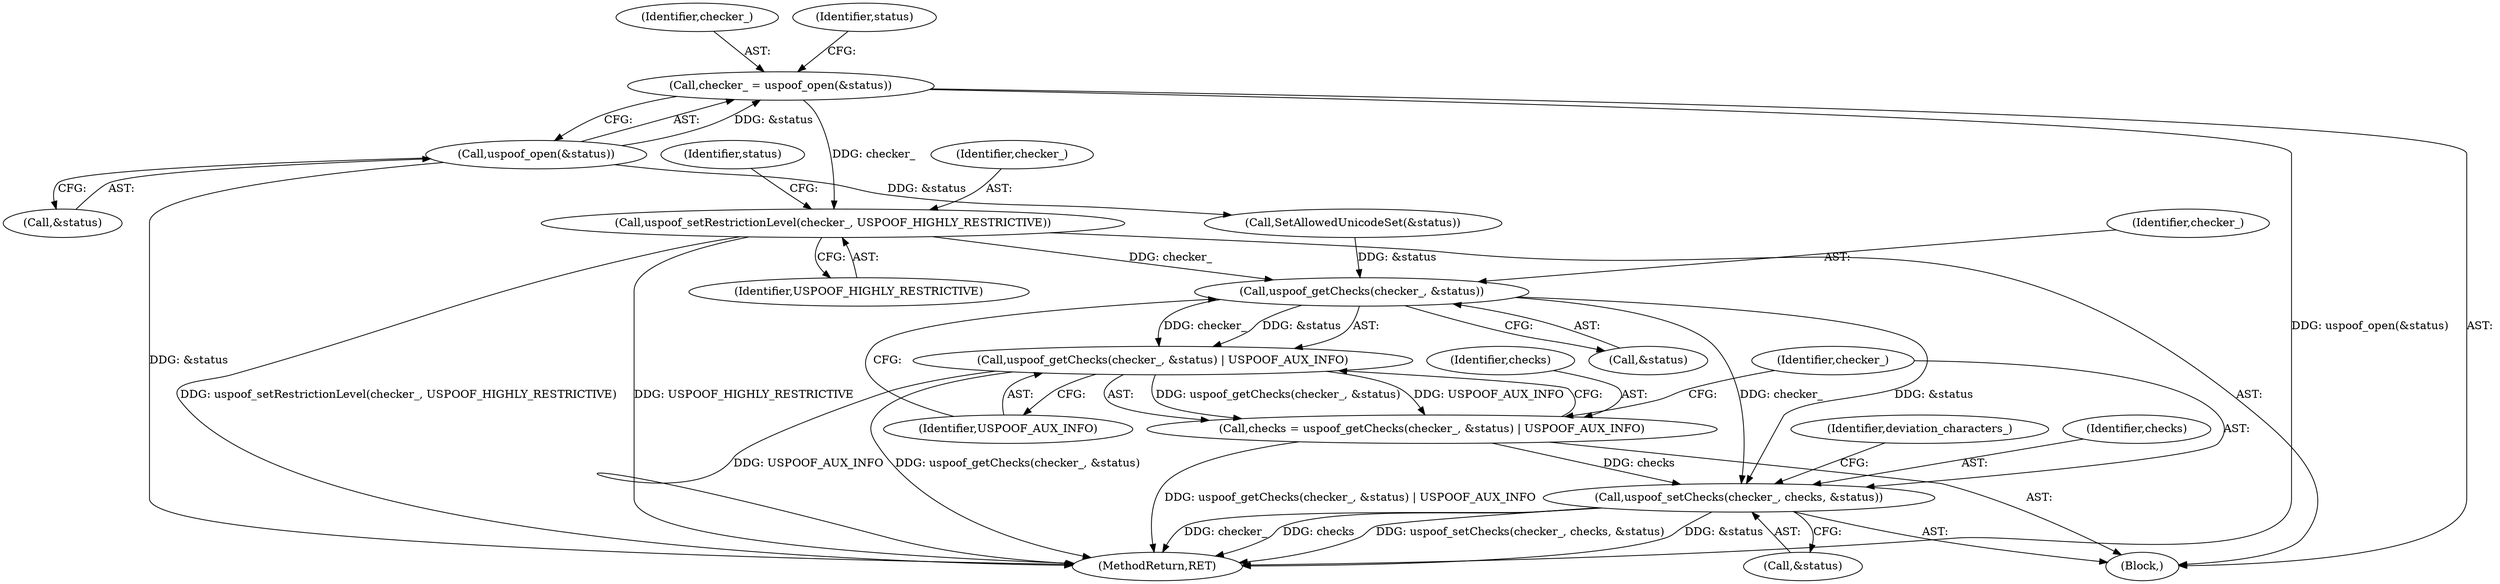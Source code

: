 digraph "0_Chrome_fe3c71592ccc6fd6f3909215e326ffc8fe0c35ce@API" {
"1000124" [label="(Call,checker_ = uspoof_open(&status))"];
"1000126" [label="(Call,uspoof_open(&status))"];
"1000137" [label="(Call,uspoof_setRestrictionLevel(checker_, USPOOF_HIGHLY_RESTRICTIVE))"];
"1000147" [label="(Call,uspoof_getChecks(checker_, &status))"];
"1000146" [label="(Call,uspoof_getChecks(checker_, &status) | USPOOF_AUX_INFO)"];
"1000144" [label="(Call,checks = uspoof_getChecks(checker_, &status) | USPOOF_AUX_INFO)"];
"1000152" [label="(Call,uspoof_setChecks(checker_, checks, &status))"];
"1000124" [label="(Call,checker_ = uspoof_open(&status))"];
"1000137" [label="(Call,uspoof_setRestrictionLevel(checker_, USPOOF_HIGHLY_RESTRICTIVE))"];
"1000125" [label="(Identifier,checker_)"];
"1000152" [label="(Call,uspoof_setChecks(checker_, checks, &status))"];
"1000155" [label="(Call,&status)"];
"1000119" [label="(Block,)"];
"1000140" [label="(Call,SetAllowedUnicodeSet(&status))"];
"1000142" [label="(Identifier,status)"];
"1000145" [label="(Identifier,checks)"];
"1000138" [label="(Identifier,checker_)"];
"1000127" [label="(Call,&status)"];
"1000126" [label="(Call,uspoof_open(&status))"];
"1000144" [label="(Call,checks = uspoof_getChecks(checker_, &status) | USPOOF_AUX_INFO)"];
"1000236" [label="(MethodReturn,RET)"];
"1000146" [label="(Call,uspoof_getChecks(checker_, &status) | USPOOF_AUX_INFO)"];
"1000139" [label="(Identifier,USPOOF_HIGHLY_RESTRICTIVE)"];
"1000158" [label="(Identifier,deviation_characters_)"];
"1000148" [label="(Identifier,checker_)"];
"1000149" [label="(Call,&status)"];
"1000153" [label="(Identifier,checker_)"];
"1000154" [label="(Identifier,checks)"];
"1000147" [label="(Call,uspoof_getChecks(checker_, &status))"];
"1000131" [label="(Identifier,status)"];
"1000151" [label="(Identifier,USPOOF_AUX_INFO)"];
"1000124" -> "1000119"  [label="AST: "];
"1000124" -> "1000126"  [label="CFG: "];
"1000125" -> "1000124"  [label="AST: "];
"1000126" -> "1000124"  [label="AST: "];
"1000131" -> "1000124"  [label="CFG: "];
"1000124" -> "1000236"  [label="DDG: uspoof_open(&status)"];
"1000126" -> "1000124"  [label="DDG: &status"];
"1000124" -> "1000137"  [label="DDG: checker_"];
"1000126" -> "1000127"  [label="CFG: "];
"1000127" -> "1000126"  [label="AST: "];
"1000126" -> "1000236"  [label="DDG: &status"];
"1000126" -> "1000140"  [label="DDG: &status"];
"1000137" -> "1000119"  [label="AST: "];
"1000137" -> "1000139"  [label="CFG: "];
"1000138" -> "1000137"  [label="AST: "];
"1000139" -> "1000137"  [label="AST: "];
"1000142" -> "1000137"  [label="CFG: "];
"1000137" -> "1000236"  [label="DDG: USPOOF_HIGHLY_RESTRICTIVE"];
"1000137" -> "1000236"  [label="DDG: uspoof_setRestrictionLevel(checker_, USPOOF_HIGHLY_RESTRICTIVE)"];
"1000137" -> "1000147"  [label="DDG: checker_"];
"1000147" -> "1000146"  [label="AST: "];
"1000147" -> "1000149"  [label="CFG: "];
"1000148" -> "1000147"  [label="AST: "];
"1000149" -> "1000147"  [label="AST: "];
"1000151" -> "1000147"  [label="CFG: "];
"1000147" -> "1000146"  [label="DDG: checker_"];
"1000147" -> "1000146"  [label="DDG: &status"];
"1000140" -> "1000147"  [label="DDG: &status"];
"1000147" -> "1000152"  [label="DDG: checker_"];
"1000147" -> "1000152"  [label="DDG: &status"];
"1000146" -> "1000144"  [label="AST: "];
"1000146" -> "1000151"  [label="CFG: "];
"1000151" -> "1000146"  [label="AST: "];
"1000144" -> "1000146"  [label="CFG: "];
"1000146" -> "1000236"  [label="DDG: USPOOF_AUX_INFO"];
"1000146" -> "1000236"  [label="DDG: uspoof_getChecks(checker_, &status)"];
"1000146" -> "1000144"  [label="DDG: uspoof_getChecks(checker_, &status)"];
"1000146" -> "1000144"  [label="DDG: USPOOF_AUX_INFO"];
"1000144" -> "1000119"  [label="AST: "];
"1000145" -> "1000144"  [label="AST: "];
"1000153" -> "1000144"  [label="CFG: "];
"1000144" -> "1000236"  [label="DDG: uspoof_getChecks(checker_, &status) | USPOOF_AUX_INFO"];
"1000144" -> "1000152"  [label="DDG: checks"];
"1000152" -> "1000119"  [label="AST: "];
"1000152" -> "1000155"  [label="CFG: "];
"1000153" -> "1000152"  [label="AST: "];
"1000154" -> "1000152"  [label="AST: "];
"1000155" -> "1000152"  [label="AST: "];
"1000158" -> "1000152"  [label="CFG: "];
"1000152" -> "1000236"  [label="DDG: uspoof_setChecks(checker_, checks, &status)"];
"1000152" -> "1000236"  [label="DDG: &status"];
"1000152" -> "1000236"  [label="DDG: checker_"];
"1000152" -> "1000236"  [label="DDG: checks"];
}
